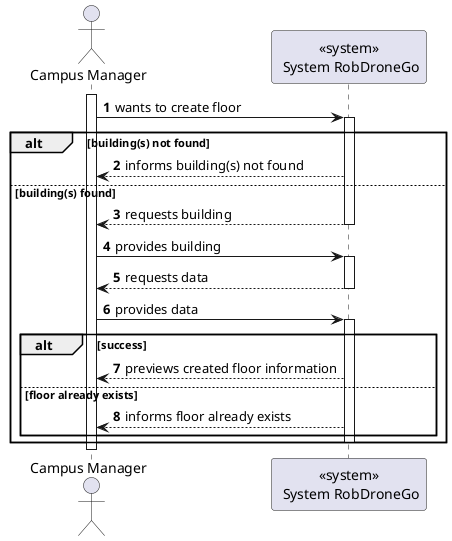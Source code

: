 @startuml
autonumber

actor "Campus Manager" as usr

participant "<<system>>\n System RobDroneGo" as sys

activate usr
    usr -> sys : wants to create floor
    activate sys
    alt building(s) not found
        sys --> usr : informs building(s) not found
    else building(s) found
        sys --> usr : requests building
        deactivate sys

        usr -> sys : provides building
        activate sys
            sys --> usr : requests data
        deactivate sys

        usr -> sys : provides data
        activate sys
            alt success
                sys --> usr : previews created floor information
            else floor already exists
                sys --> usr : informs floor already exists
            end
        deactivate sys
    end
deactivate usr

@enduml
